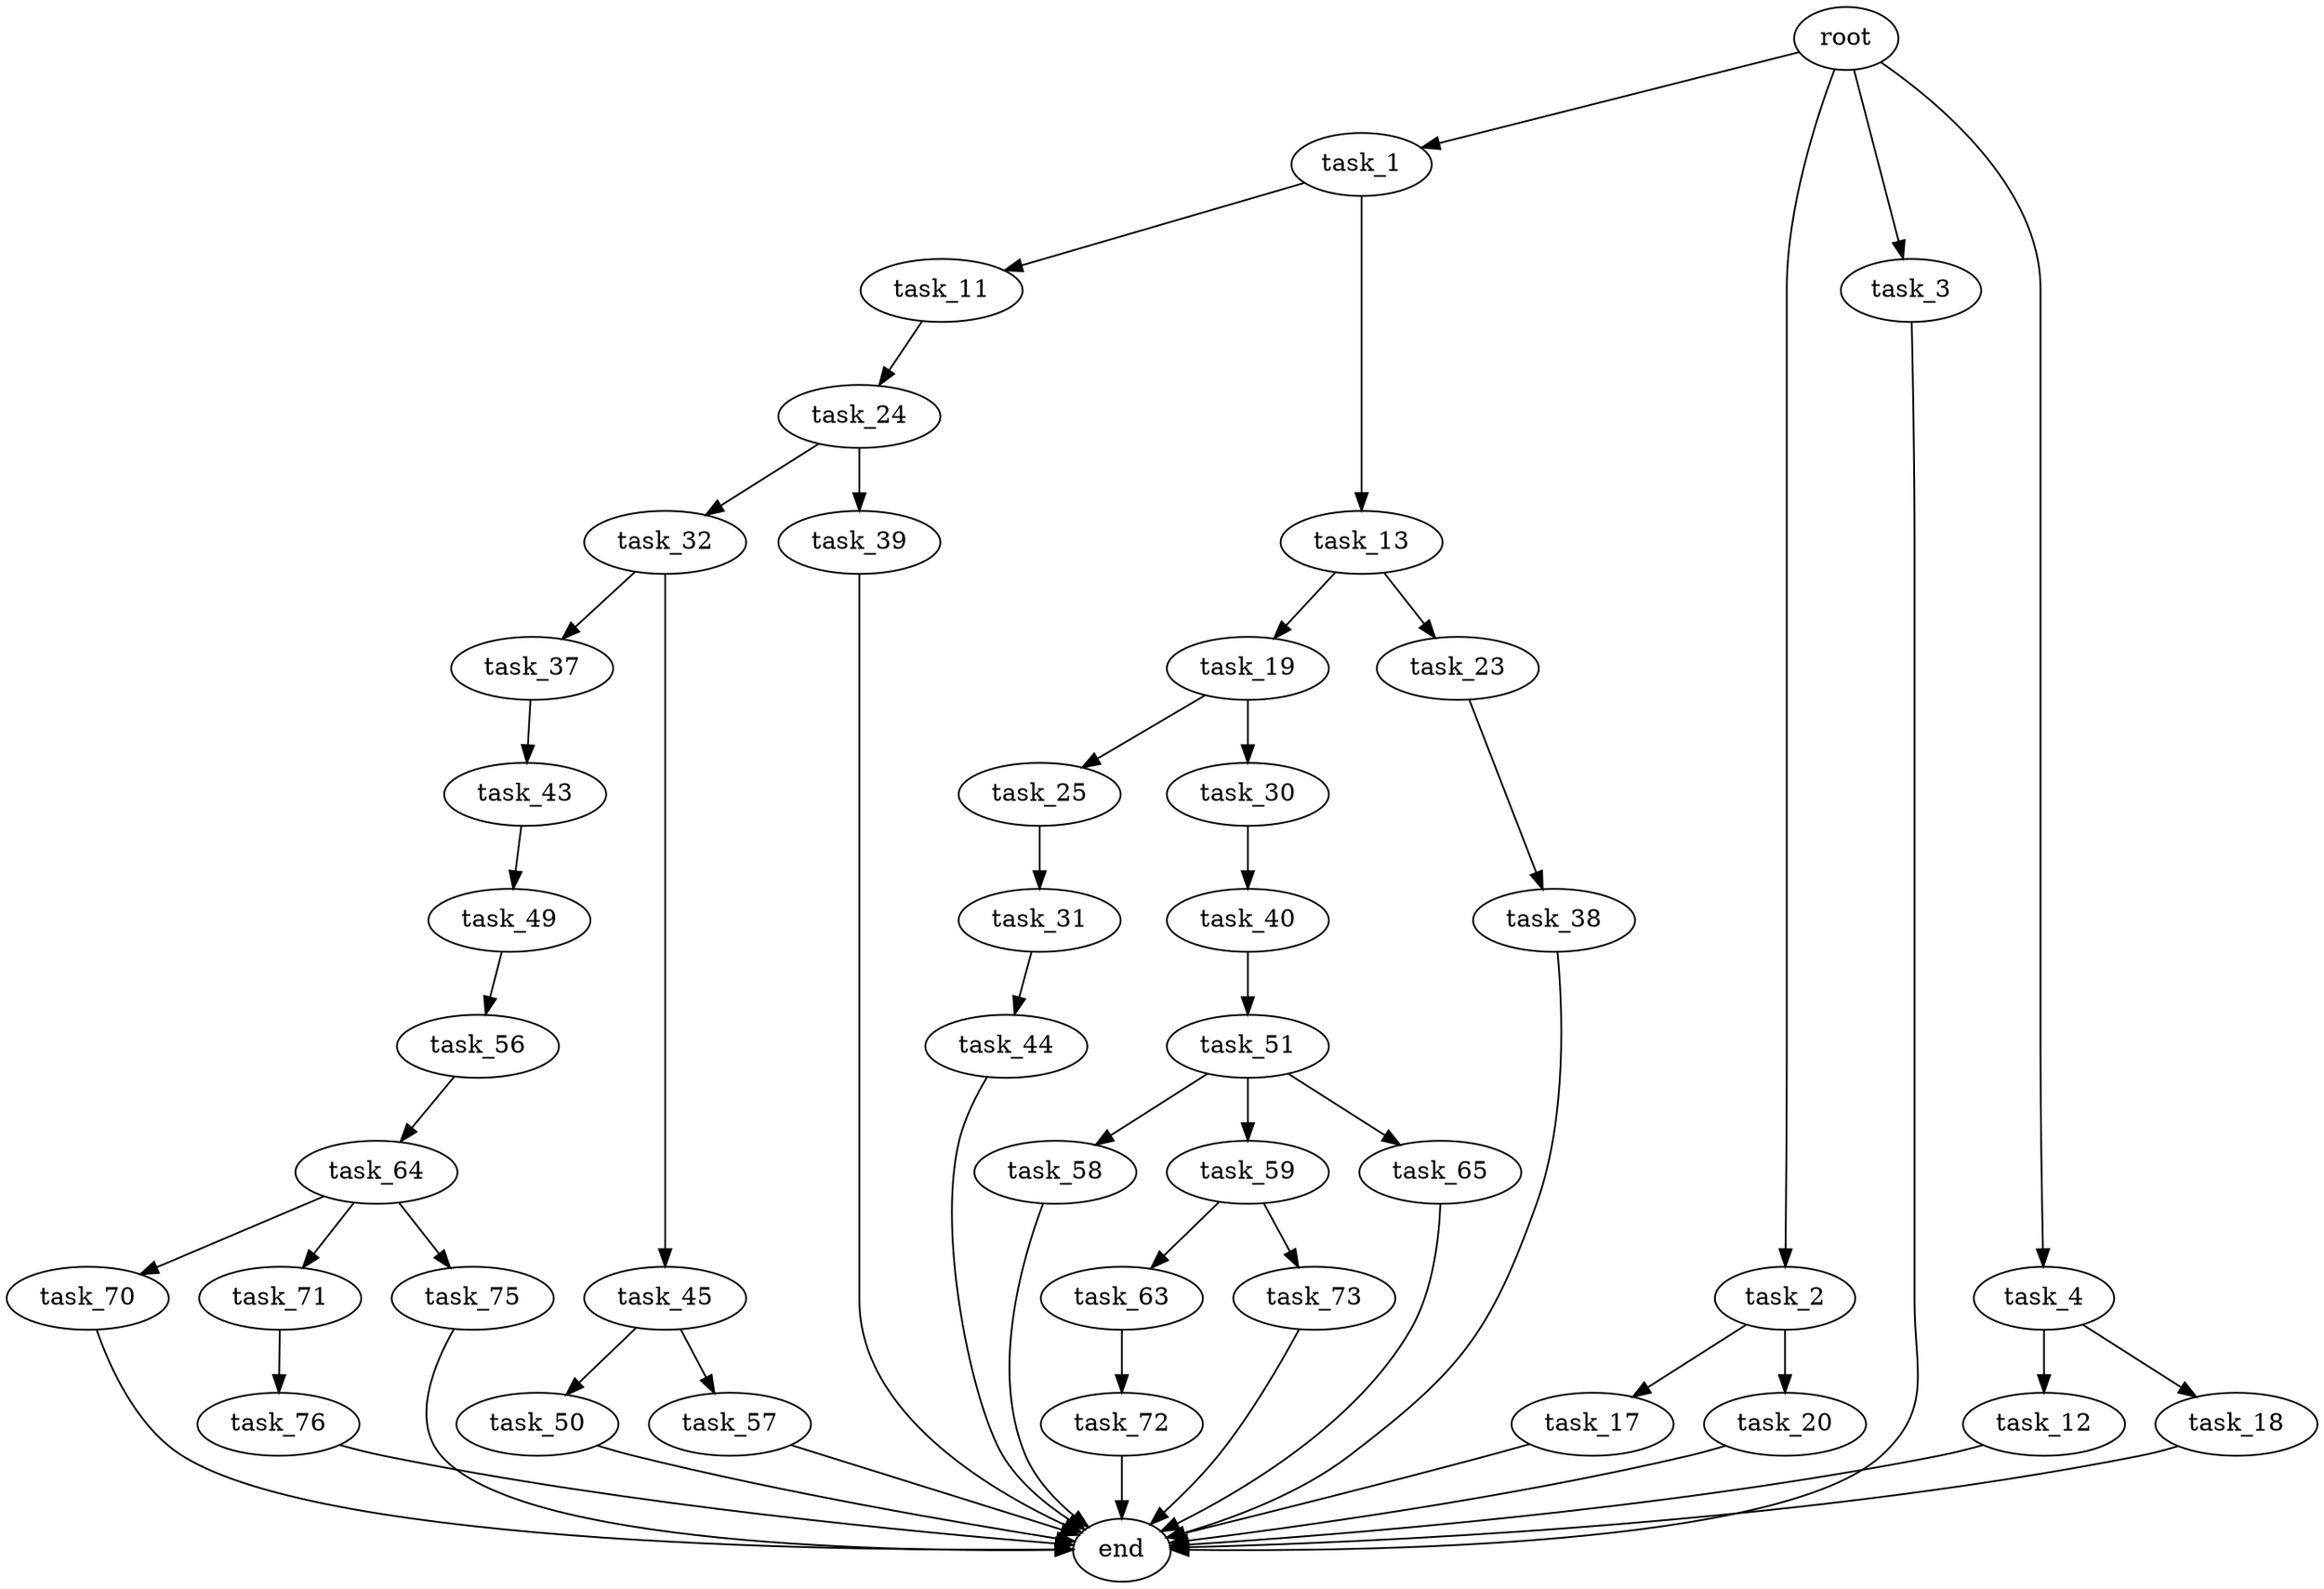 digraph G {
  root [size="0.000000"];
  task_1 [size="283149705856.000000"];
  task_2 [size="20588751973.000000"];
  task_3 [size="138197656610.000000"];
  task_4 [size="2455313620.000000"];
  task_11 [size="792685261832.000000"];
  task_12 [size="9759288939.000000"];
  task_13 [size="782757789696.000000"];
  task_17 [size="289268047433.000000"];
  task_18 [size="76186330905.000000"];
  task_19 [size="8788813601.000000"];
  task_20 [size="2035622279.000000"];
  task_23 [size="298665282896.000000"];
  task_24 [size="549755813888.000000"];
  task_25 [size="9587434266.000000"];
  task_30 [size="627603133609.000000"];
  task_31 [size="841364475330.000000"];
  task_32 [size="15262028683.000000"];
  task_37 [size="46938337588.000000"];
  task_38 [size="14429142976.000000"];
  task_39 [size="19006123519.000000"];
  task_40 [size="8589934592.000000"];
  task_43 [size="215074933171.000000"];
  task_44 [size="1340691867324.000000"];
  task_45 [size="3043224875.000000"];
  task_49 [size="85669006311.000000"];
  task_50 [size="361686018478.000000"];
  task_51 [size="22652688273.000000"];
  task_56 [size="11952898672.000000"];
  task_57 [size="7984912542.000000"];
  task_58 [size="134217728000.000000"];
  task_59 [size="261657510750.000000"];
  task_63 [size="549755813888.000000"];
  task_64 [size="1073741824000.000000"];
  task_65 [size="368293445632.000000"];
  task_70 [size="147000250133.000000"];
  task_71 [size="83868147504.000000"];
  task_72 [size="25794493113.000000"];
  task_73 [size="782757789696.000000"];
  task_75 [size="68719476736.000000"];
  task_76 [size="549755813888.000000"];
  end [size="0.000000"];

  root -> task_1 [size="1.000000"];
  root -> task_2 [size="1.000000"];
  root -> task_3 [size="1.000000"];
  root -> task_4 [size="1.000000"];
  task_1 -> task_11 [size="301989888.000000"];
  task_1 -> task_13 [size="301989888.000000"];
  task_2 -> task_17 [size="679477248.000000"];
  task_2 -> task_20 [size="679477248.000000"];
  task_3 -> end [size="1.000000"];
  task_4 -> task_12 [size="75497472.000000"];
  task_4 -> task_18 [size="75497472.000000"];
  task_11 -> task_24 [size="679477248.000000"];
  task_12 -> end [size="1.000000"];
  task_13 -> task_19 [size="679477248.000000"];
  task_13 -> task_23 [size="679477248.000000"];
  task_17 -> end [size="1.000000"];
  task_18 -> end [size="1.000000"];
  task_19 -> task_25 [size="301989888.000000"];
  task_19 -> task_30 [size="301989888.000000"];
  task_20 -> end [size="1.000000"];
  task_23 -> task_38 [size="301989888.000000"];
  task_24 -> task_32 [size="536870912.000000"];
  task_24 -> task_39 [size="536870912.000000"];
  task_25 -> task_31 [size="301989888.000000"];
  task_30 -> task_40 [size="536870912.000000"];
  task_31 -> task_44 [size="536870912.000000"];
  task_32 -> task_37 [size="301989888.000000"];
  task_32 -> task_45 [size="301989888.000000"];
  task_37 -> task_43 [size="33554432.000000"];
  task_38 -> end [size="1.000000"];
  task_39 -> end [size="1.000000"];
  task_40 -> task_51 [size="33554432.000000"];
  task_43 -> task_49 [size="536870912.000000"];
  task_44 -> end [size="1.000000"];
  task_45 -> task_50 [size="209715200.000000"];
  task_45 -> task_57 [size="209715200.000000"];
  task_49 -> task_56 [size="75497472.000000"];
  task_50 -> end [size="1.000000"];
  task_51 -> task_58 [size="536870912.000000"];
  task_51 -> task_59 [size="536870912.000000"];
  task_51 -> task_65 [size="536870912.000000"];
  task_56 -> task_64 [size="536870912.000000"];
  task_57 -> end [size="1.000000"];
  task_58 -> end [size="1.000000"];
  task_59 -> task_63 [size="209715200.000000"];
  task_59 -> task_73 [size="209715200.000000"];
  task_63 -> task_72 [size="536870912.000000"];
  task_64 -> task_70 [size="838860800.000000"];
  task_64 -> task_71 [size="838860800.000000"];
  task_64 -> task_75 [size="838860800.000000"];
  task_65 -> end [size="1.000000"];
  task_70 -> end [size="1.000000"];
  task_71 -> task_76 [size="75497472.000000"];
  task_72 -> end [size="1.000000"];
  task_73 -> end [size="1.000000"];
  task_75 -> end [size="1.000000"];
  task_76 -> end [size="1.000000"];
}
